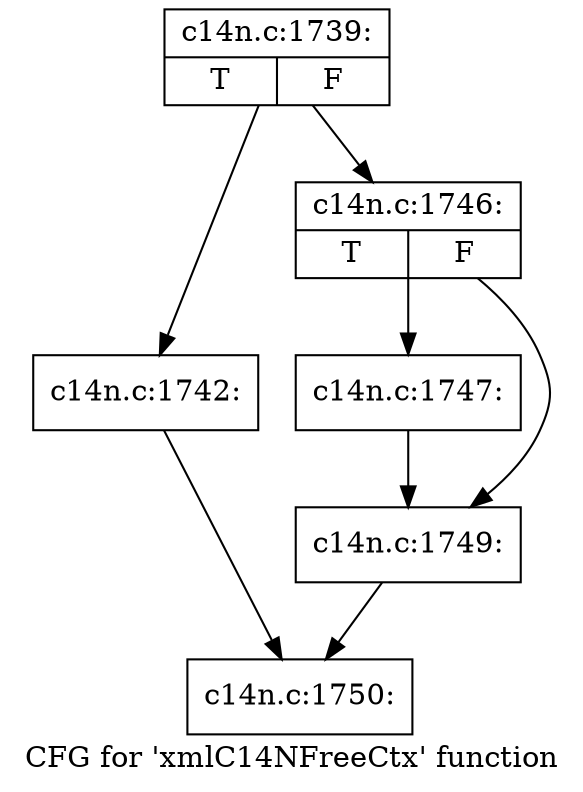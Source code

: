 digraph "CFG for 'xmlC14NFreeCtx' function" {
	label="CFG for 'xmlC14NFreeCtx' function";

	Node0x4b7f840 [shape=record,label="{c14n.c:1739:|{<s0>T|<s1>F}}"];
	Node0x4b7f840 -> Node0x4b81410;
	Node0x4b7f840 -> Node0x4b818f0;
	Node0x4b81410 [shape=record,label="{c14n.c:1742:}"];
	Node0x4b81410 -> Node0x4b7f900;
	Node0x4b818f0 [shape=record,label="{c14n.c:1746:|{<s0>T|<s1>F}}"];
	Node0x4b818f0 -> Node0x4b81fd0;
	Node0x4b818f0 -> Node0x4b82020;
	Node0x4b81fd0 [shape=record,label="{c14n.c:1747:}"];
	Node0x4b81fd0 -> Node0x4b82020;
	Node0x4b82020 [shape=record,label="{c14n.c:1749:}"];
	Node0x4b82020 -> Node0x4b7f900;
	Node0x4b7f900 [shape=record,label="{c14n.c:1750:}"];
}
